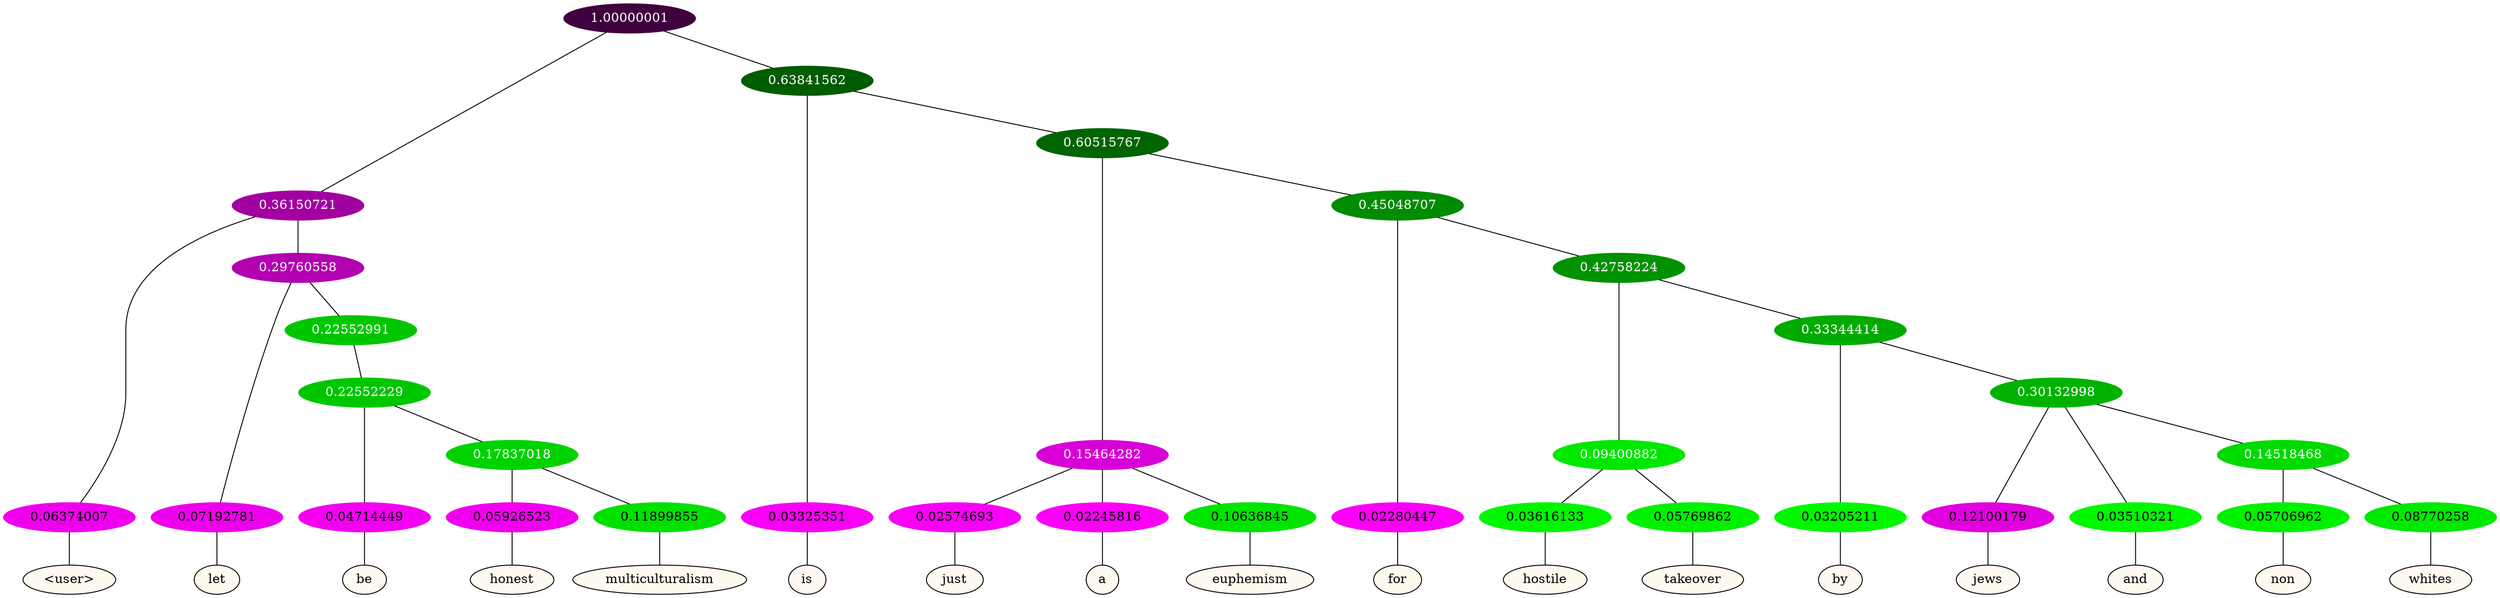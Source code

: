 graph {
	node [format=png height=0.15 nodesep=0.001 ordering=out overlap=prism overlap_scaling=0.01 ranksep=0.001 ratio=0.2 style=filled width=0.15]
	{
		rank=same
		a_w_3 [label="\<user\>" color=black fillcolor=floralwhite style="filled,solid"]
		a_w_7 [label=let color=black fillcolor=floralwhite style="filled,solid"]
		a_w_17 [label=be color=black fillcolor=floralwhite style="filled,solid"]
		a_w_21 [label=honest color=black fillcolor=floralwhite style="filled,solid"]
		a_w_22 [label=multiculturalism color=black fillcolor=floralwhite style="filled,solid"]
		a_w_5 [label=is color=black fillcolor=floralwhite style="filled,solid"]
		a_w_12 [label=just color=black fillcolor=floralwhite style="filled,solid"]
		a_w_13 [label=a color=black fillcolor=floralwhite style="filled,solid"]
		a_w_14 [label=euphemism color=black fillcolor=floralwhite style="filled,solid"]
		a_w_15 [label=for color=black fillcolor=floralwhite style="filled,solid"]
		a_w_23 [label=hostile color=black fillcolor=floralwhite style="filled,solid"]
		a_w_24 [label=takeover color=black fillcolor=floralwhite style="filled,solid"]
		a_w_25 [label=by color=black fillcolor=floralwhite style="filled,solid"]
		a_w_27 [label=jews color=black fillcolor=floralwhite style="filled,solid"]
		a_w_28 [label=and color=black fillcolor=floralwhite style="filled,solid"]
		a_w_30 [label=non color=black fillcolor=floralwhite style="filled,solid"]
		a_w_31 [label=whites color=black fillcolor=floralwhite style="filled,solid"]
	}
	a_n_3 -- a_w_3
	a_n_7 -- a_w_7
	a_n_17 -- a_w_17
	a_n_21 -- a_w_21
	a_n_22 -- a_w_22
	a_n_5 -- a_w_5
	a_n_12 -- a_w_12
	a_n_13 -- a_w_13
	a_n_14 -- a_w_14
	a_n_15 -- a_w_15
	a_n_23 -- a_w_23
	a_n_24 -- a_w_24
	a_n_25 -- a_w_25
	a_n_27 -- a_w_27
	a_n_28 -- a_w_28
	a_n_30 -- a_w_30
	a_n_31 -- a_w_31
	{
		rank=same
		a_n_3 [label=0.06374007 color="0.835 1.000 0.936" fontcolor=black]
		a_n_7 [label=0.07192781 color="0.835 1.000 0.928" fontcolor=black]
		a_n_17 [label=0.04714449 color="0.835 1.000 0.953" fontcolor=black]
		a_n_21 [label=0.05926523 color="0.835 1.000 0.941" fontcolor=black]
		a_n_22 [label=0.11899855 color="0.334 1.000 0.881" fontcolor=black]
		a_n_5 [label=0.03325351 color="0.835 1.000 0.967" fontcolor=black]
		a_n_12 [label=0.02574693 color="0.835 1.000 0.974" fontcolor=black]
		a_n_13 [label=0.02245816 color="0.835 1.000 0.978" fontcolor=black]
		a_n_14 [label=0.10636845 color="0.334 1.000 0.894" fontcolor=black]
		a_n_15 [label=0.02280447 color="0.835 1.000 0.977" fontcolor=black]
		a_n_23 [label=0.03616133 color="0.334 1.000 0.964" fontcolor=black]
		a_n_24 [label=0.05769862 color="0.334 1.000 0.942" fontcolor=black]
		a_n_25 [label=0.03205211 color="0.334 1.000 0.968" fontcolor=black]
		a_n_27 [label=0.12100179 color="0.835 1.000 0.879" fontcolor=black]
		a_n_28 [label=0.03510321 color="0.334 1.000 0.965" fontcolor=black]
		a_n_30 [label=0.05706962 color="0.334 1.000 0.943" fontcolor=black]
		a_n_31 [label=0.08770258 color="0.334 1.000 0.912" fontcolor=black]
	}
	a_n_0 [label=1.00000001 color="0.835 1.000 0.250" fontcolor=grey99]
	a_n_1 [label=0.36150721 color="0.835 1.000 0.638" fontcolor=grey99]
	a_n_0 -- a_n_1
	a_n_2 [label=0.63841562 color="0.334 1.000 0.362" fontcolor=grey99]
	a_n_0 -- a_n_2
	a_n_1 -- a_n_3
	a_n_4 [label=0.29760558 color="0.835 1.000 0.702" fontcolor=grey99]
	a_n_1 -- a_n_4
	a_n_2 -- a_n_5
	a_n_6 [label=0.60515767 color="0.334 1.000 0.395" fontcolor=grey99]
	a_n_2 -- a_n_6
	a_n_4 -- a_n_7
	a_n_8 [label=0.22552991 color="0.334 1.000 0.774" fontcolor=grey99]
	a_n_4 -- a_n_8
	a_n_9 [label=0.15464282 color="0.835 1.000 0.845" fontcolor=grey99]
	a_n_6 -- a_n_9
	a_n_10 [label=0.45048707 color="0.334 1.000 0.550" fontcolor=grey99]
	a_n_6 -- a_n_10
	a_n_11 [label=0.22552229 color="0.334 1.000 0.774" fontcolor=grey99]
	a_n_8 -- a_n_11
	a_n_9 -- a_n_12
	a_n_9 -- a_n_13
	a_n_9 -- a_n_14
	a_n_10 -- a_n_15
	a_n_16 [label=0.42758224 color="0.334 1.000 0.572" fontcolor=grey99]
	a_n_10 -- a_n_16
	a_n_11 -- a_n_17
	a_n_18 [label=0.17837018 color="0.334 1.000 0.822" fontcolor=grey99]
	a_n_11 -- a_n_18
	a_n_19 [label=0.09400882 color="0.334 1.000 0.906" fontcolor=grey99]
	a_n_16 -- a_n_19
	a_n_20 [label=0.33344414 color="0.334 1.000 0.667" fontcolor=grey99]
	a_n_16 -- a_n_20
	a_n_18 -- a_n_21
	a_n_18 -- a_n_22
	a_n_19 -- a_n_23
	a_n_19 -- a_n_24
	a_n_20 -- a_n_25
	a_n_26 [label=0.30132998 color="0.334 1.000 0.699" fontcolor=grey99]
	a_n_20 -- a_n_26
	a_n_26 -- a_n_27
	a_n_26 -- a_n_28
	a_n_29 [label=0.14518468 color="0.334 1.000 0.855" fontcolor=grey99]
	a_n_26 -- a_n_29
	a_n_29 -- a_n_30
	a_n_29 -- a_n_31
}
